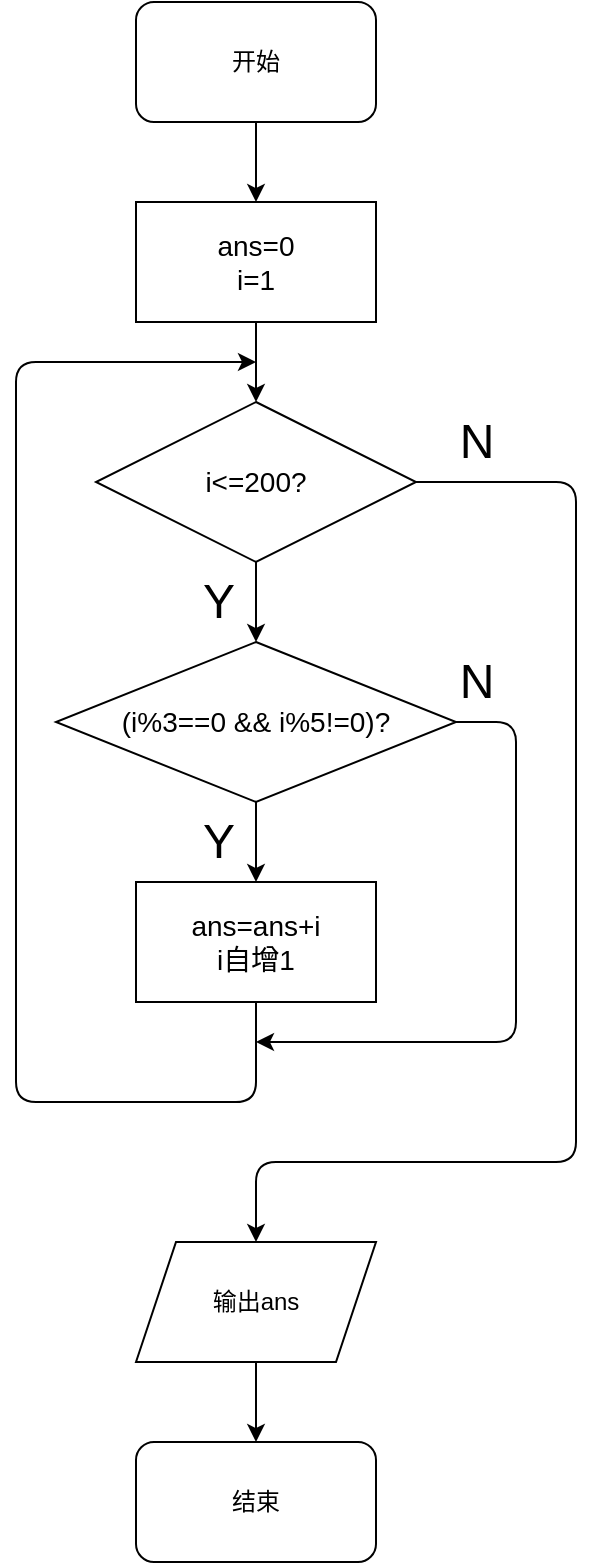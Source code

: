 <mxfile>
    <diagram id="zeOAFFJSz1LdIO6e17N_" name="第 1 页">
        <mxGraphModel dx="1032" dy="905" grid="1" gridSize="10" guides="1" tooltips="1" connect="1" arrows="1" fold="1" page="1" pageScale="1" pageWidth="827" pageHeight="1169" math="0" shadow="0">
            <root>
                <mxCell id="0"/>
                <mxCell id="1" parent="0"/>
                <mxCell id="56" style="edgeStyle=none;html=1;fontSize=14;" edge="1" parent="1" source="2" target="55">
                    <mxGeometry relative="1" as="geometry"/>
                </mxCell>
                <mxCell id="2" value="开始" style="rounded=1;whiteSpace=wrap;html=1;" parent="1" vertex="1">
                    <mxGeometry x="300" y="100" width="120" height="60" as="geometry"/>
                </mxCell>
                <mxCell id="3" value="结束" style="rounded=1;whiteSpace=wrap;html=1;" parent="1" vertex="1">
                    <mxGeometry x="300" y="820" width="120" height="60" as="geometry"/>
                </mxCell>
                <mxCell id="45" style="edgeStyle=none;html=1;fontSize=12;exitX=0.5;exitY=1;exitDx=0;exitDy=0;entryX=0.5;entryY=0;entryDx=0;entryDy=0;" parent="1" source="46" target="3" edge="1">
                    <mxGeometry relative="1" as="geometry">
                        <mxPoint x="362.5" y="670" as="sourcePoint"/>
                        <mxPoint x="363" y="710" as="targetPoint"/>
                    </mxGeometry>
                </mxCell>
                <mxCell id="46" value="输出ans" style="shape=parallelogram;perimeter=parallelogramPerimeter;whiteSpace=wrap;html=1;fixedSize=1;fontSize=12;" parent="1" vertex="1">
                    <mxGeometry x="300" y="720" width="120" height="60" as="geometry"/>
                </mxCell>
                <mxCell id="54" value="i&amp;lt;=200?" style="rhombus;whiteSpace=wrap;html=1;fontSize=14;" vertex="1" parent="1">
                    <mxGeometry x="280" y="300" width="160" height="80" as="geometry"/>
                </mxCell>
                <mxCell id="57" style="edgeStyle=none;html=1;fontSize=14;" edge="1" parent="1" source="55" target="54">
                    <mxGeometry relative="1" as="geometry"/>
                </mxCell>
                <mxCell id="55" value="ans=0&lt;br&gt;i=1" style="rounded=0;whiteSpace=wrap;html=1;fontSize=14;" vertex="1" parent="1">
                    <mxGeometry x="300" y="200" width="120" height="60" as="geometry"/>
                </mxCell>
                <mxCell id="59" value="" style="endArrow=classic;html=1;exitX=0.5;exitY=1;exitDx=0;exitDy=0;entryX=0.5;entryY=0;entryDx=0;entryDy=0;" edge="1" parent="1" source="54" target="61">
                    <mxGeometry relative="1" as="geometry">
                        <mxPoint x="340" y="400" as="sourcePoint"/>
                        <mxPoint x="360" y="420" as="targetPoint"/>
                    </mxGeometry>
                </mxCell>
                <mxCell id="60" value="Y" style="edgeLabel;resizable=0;html=1;align=center;verticalAlign=middle;fontSize=24;" connectable="0" vertex="1" parent="59">
                    <mxGeometry relative="1" as="geometry">
                        <mxPoint x="-19" as="offset"/>
                    </mxGeometry>
                </mxCell>
                <mxCell id="61" value="(i%3==0 &amp;amp;&amp;amp; i%5!=0)?" style="rhombus;whiteSpace=wrap;html=1;fontSize=14;" vertex="1" parent="1">
                    <mxGeometry x="260" y="420" width="200" height="80" as="geometry"/>
                </mxCell>
                <mxCell id="63" value="" style="endArrow=classic;html=1;exitX=0.5;exitY=1;exitDx=0;exitDy=0;entryX=0.5;entryY=0;entryDx=0;entryDy=0;" edge="1" parent="1" source="61" target="65">
                    <mxGeometry relative="1" as="geometry">
                        <mxPoint x="159.5" y="600" as="sourcePoint"/>
                        <mxPoint x="280" y="530" as="targetPoint"/>
                    </mxGeometry>
                </mxCell>
                <mxCell id="64" value="Y" style="edgeLabel;resizable=0;html=1;align=center;verticalAlign=middle;fontSize=24;" connectable="0" vertex="1" parent="63">
                    <mxGeometry relative="1" as="geometry">
                        <mxPoint x="-19" as="offset"/>
                    </mxGeometry>
                </mxCell>
                <mxCell id="66" style="edgeStyle=none;html=1;fontSize=14;" edge="1" parent="1" source="65">
                    <mxGeometry relative="1" as="geometry">
                        <mxPoint x="360" y="280" as="targetPoint"/>
                        <Array as="points">
                            <mxPoint x="360" y="650"/>
                            <mxPoint x="240" y="650"/>
                            <mxPoint x="240" y="280"/>
                        </Array>
                    </mxGeometry>
                </mxCell>
                <mxCell id="65" value="ans=ans+i&lt;br&gt;i自增1" style="rounded=0;whiteSpace=wrap;html=1;fontSize=14;" vertex="1" parent="1">
                    <mxGeometry x="300" y="540" width="120" height="60" as="geometry"/>
                </mxCell>
                <mxCell id="68" value="" style="endArrow=classic;html=1;exitX=1;exitY=0.5;exitDx=0;exitDy=0;entryX=0.5;entryY=0;entryDx=0;entryDy=0;" edge="1" parent="1" source="54" target="46">
                    <mxGeometry relative="1" as="geometry">
                        <mxPoint x="169.5" y="610" as="sourcePoint"/>
                        <mxPoint x="480" y="660" as="targetPoint"/>
                        <Array as="points">
                            <mxPoint x="520" y="340"/>
                            <mxPoint x="520" y="680"/>
                            <mxPoint x="360" y="680"/>
                        </Array>
                    </mxGeometry>
                </mxCell>
                <mxCell id="69" value="N" style="edgeLabel;resizable=0;html=1;align=center;verticalAlign=middle;fontSize=24;" connectable="0" vertex="1" parent="68">
                    <mxGeometry relative="1" as="geometry">
                        <mxPoint x="-50" y="-250" as="offset"/>
                    </mxGeometry>
                </mxCell>
                <mxCell id="70" value="" style="endArrow=classic;html=1;exitX=1;exitY=0.5;exitDx=0;exitDy=0;" edge="1" parent="1" source="61">
                    <mxGeometry relative="1" as="geometry">
                        <mxPoint x="179.5" y="620" as="sourcePoint"/>
                        <mxPoint x="360" y="620" as="targetPoint"/>
                        <Array as="points">
                            <mxPoint x="490" y="460"/>
                            <mxPoint x="490" y="620"/>
                        </Array>
                    </mxGeometry>
                </mxCell>
                <mxCell id="71" value="N" style="edgeLabel;resizable=0;html=1;align=center;verticalAlign=middle;fontSize=24;" connectable="0" vertex="1" parent="70">
                    <mxGeometry relative="1" as="geometry">
                        <mxPoint x="-20" y="-150" as="offset"/>
                    </mxGeometry>
                </mxCell>
            </root>
        </mxGraphModel>
    </diagram>
</mxfile>